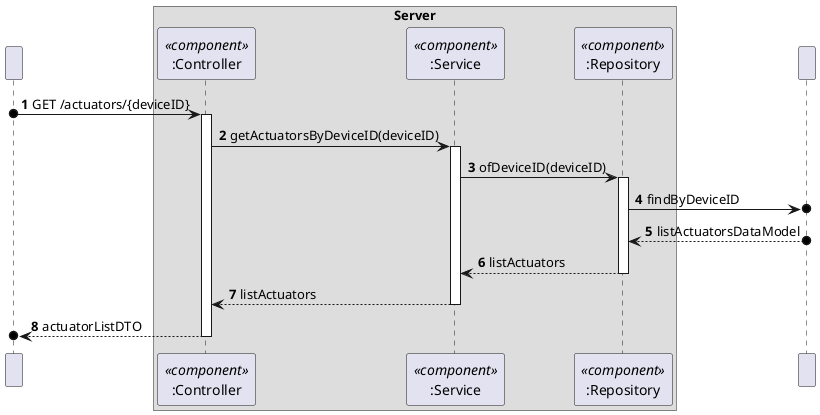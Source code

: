 @startuml
'https://plantuml.com/sequence-diagram
!pragma layout smetana
autonumber

participant " " as HTTP

box "Server"
participant Controller as ":Controller"<<component>>
participant Service as ":Service"<<component>>
participant Repository as ":Repository"<<component>>
end box
participant DataBase as " "

HTTP o-> Controller: GET /actuators/{deviceID}
activate Controller

Controller -> Service : getActuatorsByDeviceID(deviceID)
activate Service

Service -> Repository: ofDeviceID(deviceID)
activate Repository

Repository ->o DataBase: findByDeviceID

DataBase o--> Repository: listActuatorsDataModel

Repository --> Service: listActuators
deactivate Repository

Service --> Controller: listActuators
deactivate Service

Controller -->o HTTP: actuatorListDTO
deactivate Controller




@enduml